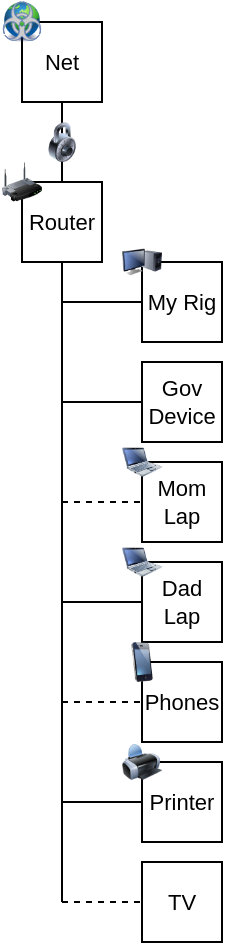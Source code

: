 <mxfile version="24.7.17">
  <diagram name="Page-1" id="55a83fd1-7818-8e21-69c5-c3457e3827bb">
    <mxGraphModel dx="1161" dy="644" grid="1" gridSize="10" guides="1" tooltips="1" connect="1" arrows="1" fold="1" page="1" pageScale="1" pageWidth="1100" pageHeight="850" background="none" math="0" shadow="0">
      <root>
        <mxCell id="0" />
        <mxCell id="1" parent="0" />
        <mxCell id="uOC5wkR9EPPv2iBBivmj-1" value="Net" style="whiteSpace=wrap;html=1;aspect=fixed;fontSize=11;" vertex="1" parent="1">
          <mxGeometry x="40" y="40" width="40" height="40" as="geometry" />
        </mxCell>
        <mxCell id="uOC5wkR9EPPv2iBBivmj-2" value="" style="endArrow=none;html=1;rounded=0;" edge="1" parent="1">
          <mxGeometry width="50" height="50" relative="1" as="geometry">
            <mxPoint x="60" y="120" as="sourcePoint" />
            <mxPoint x="60" y="80" as="targetPoint" />
          </mxGeometry>
        </mxCell>
        <mxCell id="uOC5wkR9EPPv2iBBivmj-3" value="Router" style="whiteSpace=wrap;html=1;aspect=fixed;fontSize=11;" vertex="1" parent="1">
          <mxGeometry x="40" y="120" width="40" height="40" as="geometry" />
        </mxCell>
        <mxCell id="uOC5wkR9EPPv2iBBivmj-4" value="" style="endArrow=none;html=1;rounded=0;entryX=0.5;entryY=1;entryDx=0;entryDy=0;" edge="1" parent="1" target="uOC5wkR9EPPv2iBBivmj-3">
          <mxGeometry width="50" height="50" relative="1" as="geometry">
            <mxPoint x="60" y="480" as="sourcePoint" />
            <mxPoint x="230" y="170" as="targetPoint" />
          </mxGeometry>
        </mxCell>
        <mxCell id="uOC5wkR9EPPv2iBBivmj-5" value="" style="endArrow=none;html=1;rounded=0;" edge="1" parent="1">
          <mxGeometry width="50" height="50" relative="1" as="geometry">
            <mxPoint x="60" y="180" as="sourcePoint" />
            <mxPoint x="100" y="180" as="targetPoint" />
          </mxGeometry>
        </mxCell>
        <mxCell id="uOC5wkR9EPPv2iBBivmj-6" value="My Rig" style="whiteSpace=wrap;html=1;aspect=fixed;fontSize=11;" vertex="1" parent="1">
          <mxGeometry x="100" y="160" width="40" height="40" as="geometry" />
        </mxCell>
        <mxCell id="uOC5wkR9EPPv2iBBivmj-7" value="" style="endArrow=none;html=1;rounded=0;" edge="1" parent="1">
          <mxGeometry width="50" height="50" relative="1" as="geometry">
            <mxPoint x="60" y="230" as="sourcePoint" />
            <mxPoint x="100" y="230" as="targetPoint" />
          </mxGeometry>
        </mxCell>
        <mxCell id="uOC5wkR9EPPv2iBBivmj-8" value="Gov Device" style="whiteSpace=wrap;html=1;aspect=fixed;fontSize=11;" vertex="1" parent="1">
          <mxGeometry x="100" y="210" width="40" height="40" as="geometry" />
        </mxCell>
        <mxCell id="uOC5wkR9EPPv2iBBivmj-9" value="" style="endArrow=none;html=1;rounded=0;dashed=1;" edge="1" parent="1">
          <mxGeometry width="50" height="50" relative="1" as="geometry">
            <mxPoint x="60" y="280" as="sourcePoint" />
            <mxPoint x="100" y="280" as="targetPoint" />
          </mxGeometry>
        </mxCell>
        <mxCell id="uOC5wkR9EPPv2iBBivmj-10" value="Mom Lap" style="whiteSpace=wrap;html=1;aspect=fixed;fontSize=11;" vertex="1" parent="1">
          <mxGeometry x="100" y="260" width="40" height="40" as="geometry" />
        </mxCell>
        <mxCell id="uOC5wkR9EPPv2iBBivmj-11" value="" style="endArrow=none;html=1;rounded=0;" edge="1" parent="1">
          <mxGeometry width="50" height="50" relative="1" as="geometry">
            <mxPoint x="60" y="330" as="sourcePoint" />
            <mxPoint x="100" y="330" as="targetPoint" />
          </mxGeometry>
        </mxCell>
        <mxCell id="uOC5wkR9EPPv2iBBivmj-12" value="Dad Lap" style="whiteSpace=wrap;html=1;aspect=fixed;fontSize=11;" vertex="1" parent="1">
          <mxGeometry x="100" y="310" width="40" height="40" as="geometry" />
        </mxCell>
        <mxCell id="uOC5wkR9EPPv2iBBivmj-17" value="" style="endArrow=none;html=1;rounded=0;dashed=1;" edge="1" parent="1">
          <mxGeometry width="50" height="50" relative="1" as="geometry">
            <mxPoint x="60" y="380" as="sourcePoint" />
            <mxPoint x="100" y="380" as="targetPoint" />
          </mxGeometry>
        </mxCell>
        <mxCell id="uOC5wkR9EPPv2iBBivmj-18" value="Phones" style="whiteSpace=wrap;html=1;aspect=fixed;fontSize=11;" vertex="1" parent="1">
          <mxGeometry x="100" y="360" width="40" height="40" as="geometry" />
        </mxCell>
        <mxCell id="uOC5wkR9EPPv2iBBivmj-21" value="" style="image;html=1;labelBackgroundColor=#ffffff;image=img/lib/clip_art/networking/Wireless_Router_128x128.png;rounded=1;shadow=0;comic=0;strokeWidth=2;fontSize=22" vertex="1" parent="1">
          <mxGeometry x="30" y="110" width="20" height="20" as="geometry" />
        </mxCell>
        <mxCell id="uOC5wkR9EPPv2iBBivmj-22" value="" style="image;html=1;image=img/lib/clip_art/computers/Netbook_128x128.png;rounded=1;shadow=0;comic=0;strokeWidth=2;" vertex="1" parent="1">
          <mxGeometry x="90" y="250" width="20" height="20" as="geometry" />
        </mxCell>
        <mxCell id="uOC5wkR9EPPv2iBBivmj-23" value="" style="image;html=1;image=img/lib/clip_art/computers/Netbook_128x128.png;rounded=1;shadow=0;comic=0;strokeWidth=2;" vertex="1" parent="1">
          <mxGeometry x="90" y="300" width="20" height="20" as="geometry" />
        </mxCell>
        <mxCell id="uOC5wkR9EPPv2iBBivmj-24" value="" style="image;html=1;labelBackgroundColor=#ffffff;image=img/lib/clip_art/telecommunication/iPhone_128x128.png;rounded=1;shadow=0;comic=0;strokeWidth=2;fontSize=22" vertex="1" parent="1">
          <mxGeometry x="90" y="350" width="20" height="20" as="geometry" />
        </mxCell>
        <mxCell id="uOC5wkR9EPPv2iBBivmj-25" value="" style="image;html=1;labelBackgroundColor=#ffffff;image=img/lib/clip_art/computers/Monitor_Tower_128x128.png;rounded=1;shadow=0;comic=0;strokeWidth=2;fontSize=22" vertex="1" parent="1">
          <mxGeometry x="90" y="150" width="20" height="20" as="geometry" />
        </mxCell>
        <mxCell id="uOC5wkR9EPPv2iBBivmj-27" value="Printer" style="whiteSpace=wrap;html=1;aspect=fixed;fontSize=11;" vertex="1" parent="1">
          <mxGeometry x="100" y="410" width="40" height="40" as="geometry" />
        </mxCell>
        <mxCell id="uOC5wkR9EPPv2iBBivmj-28" value="" style="endArrow=none;html=1;rounded=0;" edge="1" parent="1">
          <mxGeometry width="50" height="50" relative="1" as="geometry">
            <mxPoint x="60" y="430" as="sourcePoint" />
            <mxPoint x="100" y="430" as="targetPoint" />
          </mxGeometry>
        </mxCell>
        <mxCell id="uOC5wkR9EPPv2iBBivmj-29" value="TV" style="whiteSpace=wrap;html=1;aspect=fixed;fontSize=11;" vertex="1" parent="1">
          <mxGeometry x="100" y="460" width="40" height="40" as="geometry" />
        </mxCell>
        <mxCell id="uOC5wkR9EPPv2iBBivmj-30" value="" style="endArrow=none;html=1;rounded=0;dashed=1;" edge="1" parent="1">
          <mxGeometry width="50" height="50" relative="1" as="geometry">
            <mxPoint x="60" y="480" as="sourcePoint" />
            <mxPoint x="100" y="480" as="targetPoint" />
          </mxGeometry>
        </mxCell>
        <mxCell id="uOC5wkR9EPPv2iBBivmj-26" value="" style="image;html=1;labelBackgroundColor=#ffffff;image=img/lib/clip_art/computers/Printer_128x128.png;rounded=1;shadow=0;comic=0;strokeWidth=2;fontSize=22;" vertex="1" parent="1">
          <mxGeometry x="90" y="400" width="20" height="20" as="geometry" />
        </mxCell>
        <mxCell id="uOC5wkR9EPPv2iBBivmj-32" value="" style="image;html=1;image=img/lib/clip_art/general/Lock_128x128.png" vertex="1" parent="1">
          <mxGeometry x="45" y="90" width="30" height="20" as="geometry" />
        </mxCell>
        <mxCell id="uOC5wkR9EPPv2iBBivmj-34" value="" style="image;html=1;image=img/lib/clip_art/general/Earth_globe_128x128.png" vertex="1" parent="1">
          <mxGeometry x="30" y="30" width="20" height="20" as="geometry" />
        </mxCell>
        <mxCell id="uOC5wkR9EPPv2iBBivmj-35" value="" style="fontColor=#0066CC;verticalAlign=top;verticalLabelPosition=bottom;labelPosition=center;align=center;html=1;outlineConnect=0;fillColor=#CCCCCC;strokeColor=#6881B3;gradientColor=none;gradientDirection=north;strokeWidth=2;shape=mxgraph.networks.virus;" vertex="1" parent="1">
          <mxGeometry x="30" y="30" width="20" height="20" as="geometry" />
        </mxCell>
        <mxCell id="uOC5wkR9EPPv2iBBivmj-36" value="" style="fontColor=#0066CC;verticalAlign=top;verticalLabelPosition=bottom;labelPosition=center;align=center;html=1;outlineConnect=0;fillColor=#CCCCCC;strokeColor=#6881B3;gradientColor=none;gradientDirection=north;strokeWidth=2;shape=mxgraph.networks.virus;" vertex="1" parent="1">
          <mxGeometry x="30" y="30" width="20" height="20" as="geometry" />
        </mxCell>
      </root>
    </mxGraphModel>
  </diagram>
</mxfile>
